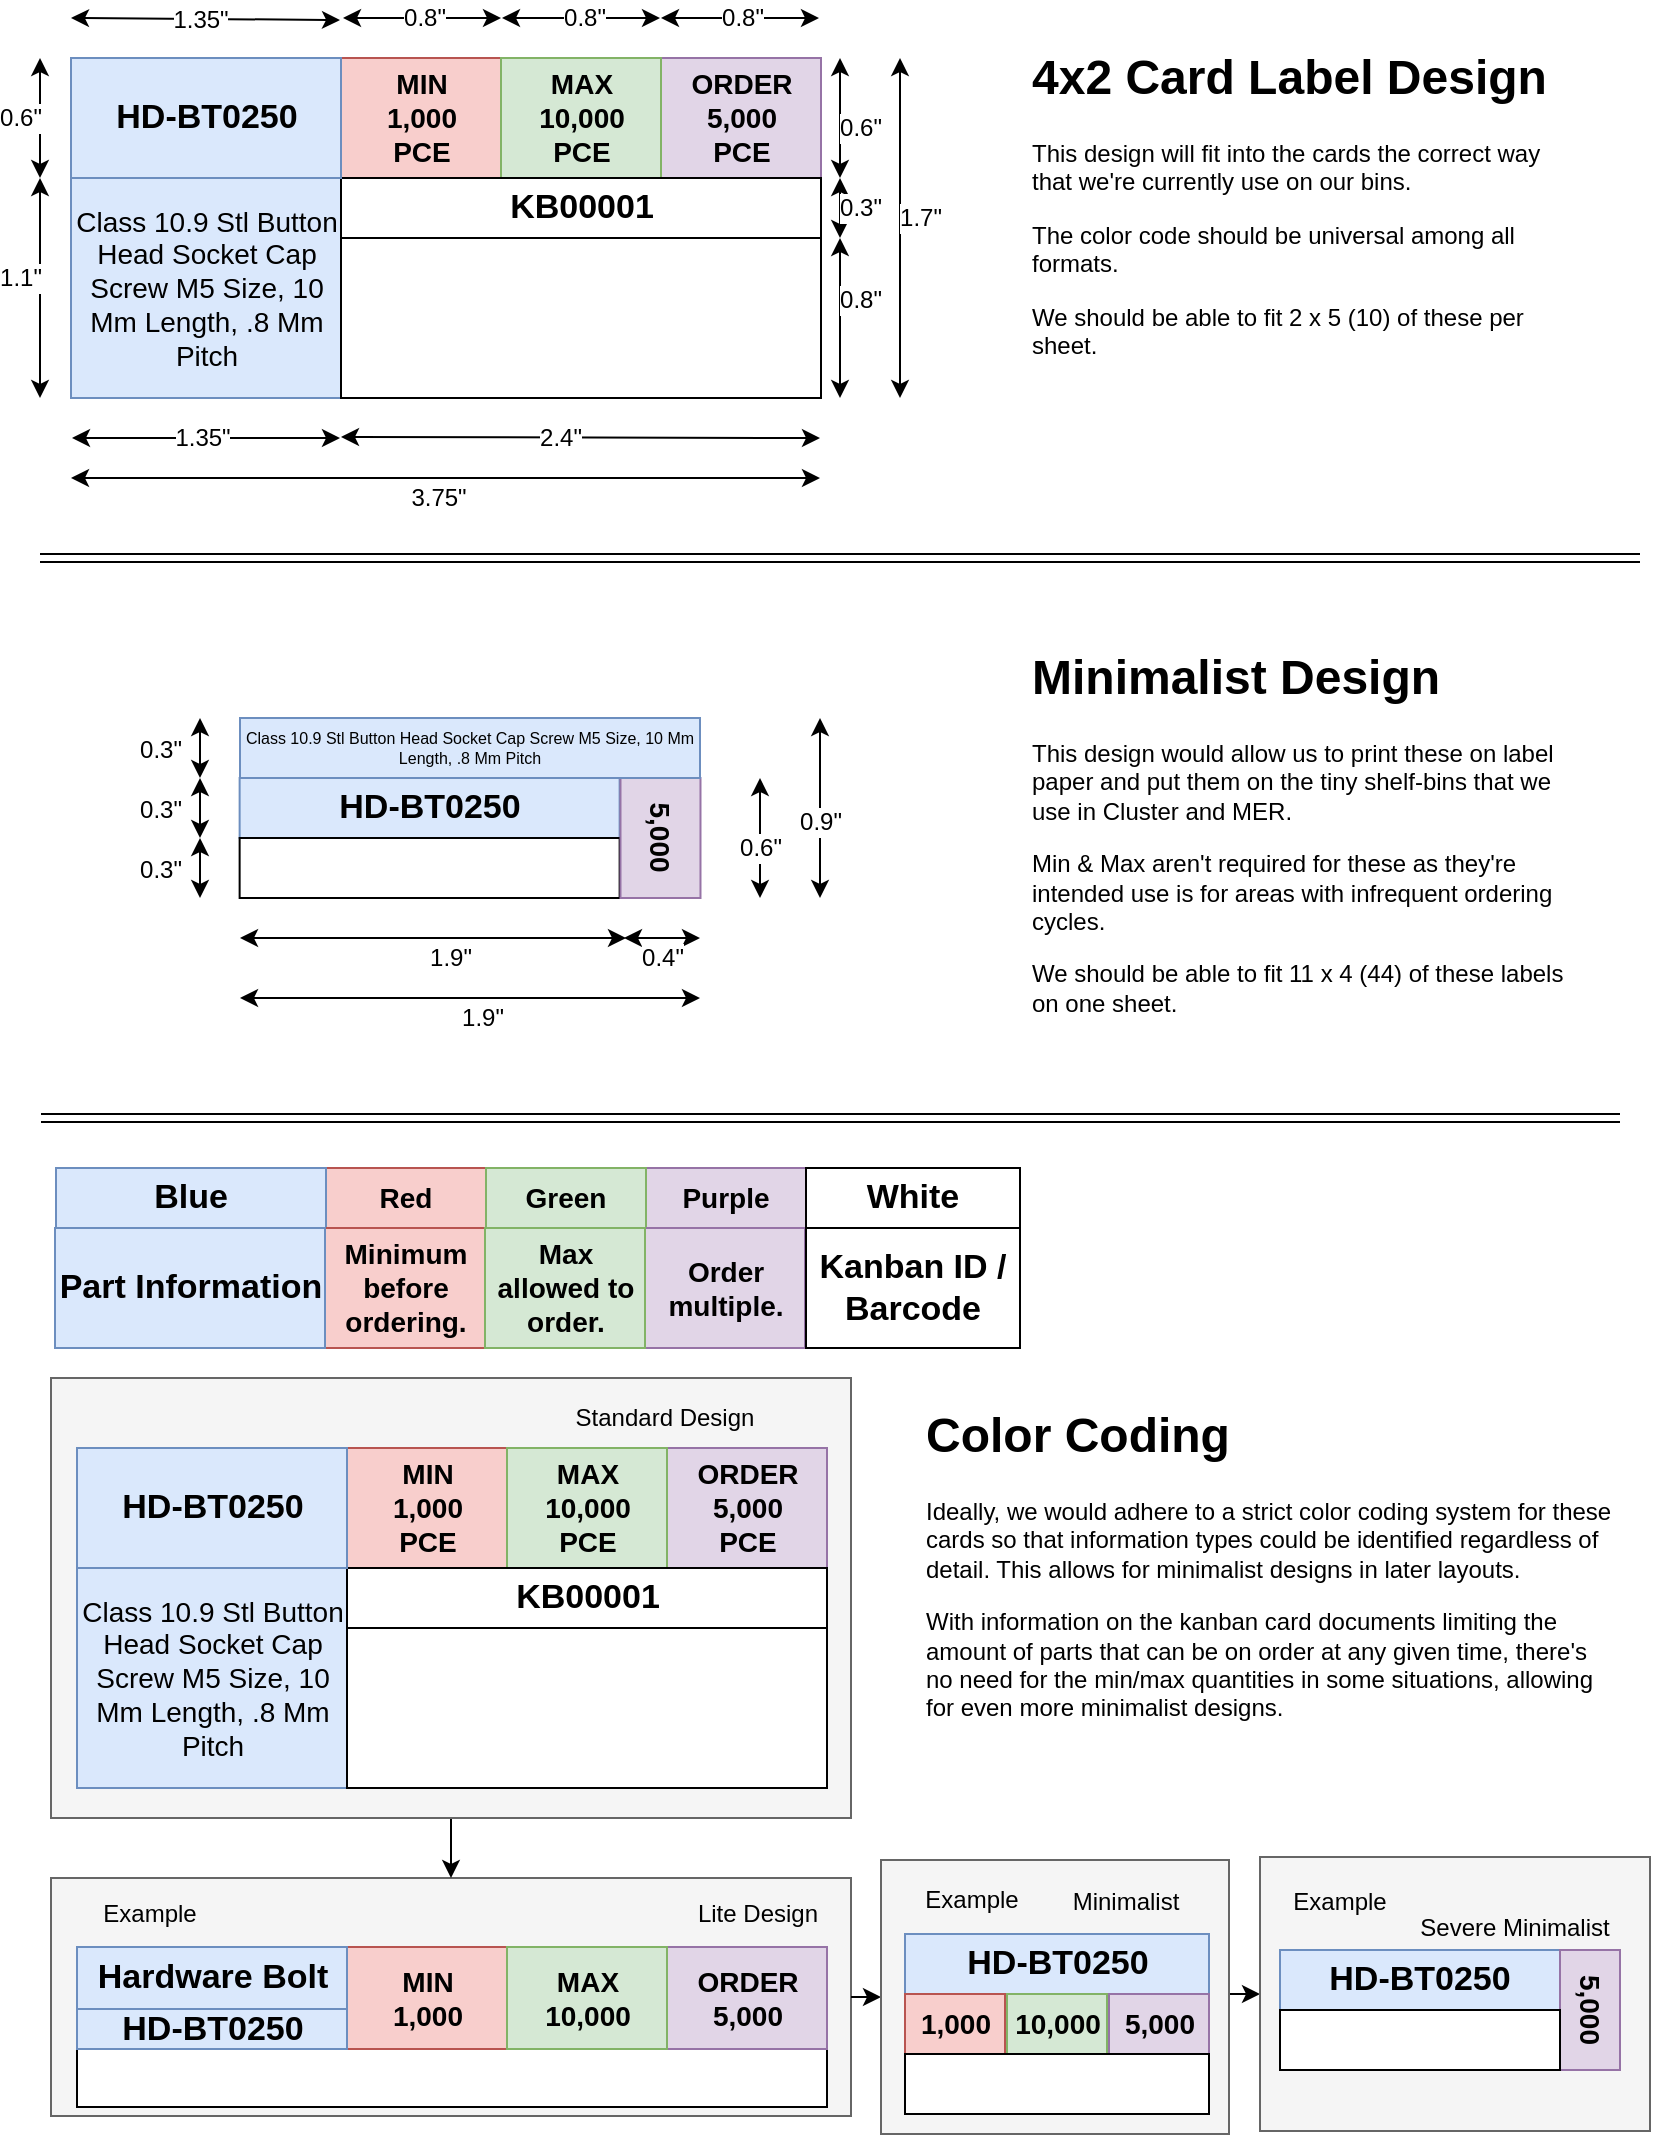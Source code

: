 <mxfile version="10.8.6" type="github"><diagram id="c_n3Q0lWU4w3SgG8-8b6" name="Page-1"><mxGraphModel dx="961" dy="514" grid="1" gridSize="10" guides="1" tooltips="1" connect="1" arrows="1" fold="1" page="1" pageScale="1" pageWidth="850" pageHeight="1100" math="0" shadow="0"><root><mxCell id="0"/><mxCell id="1" parent="0"/><mxCell id="wT5RltEf8Mdr9ltqJrys-50" value="" style="rounded=0;whiteSpace=wrap;html=1;align=center;fillColor=#f5f5f5;strokeColor=#666666;fontColor=#333333;" vertex="1" parent="1"><mxGeometry x="45.5" y="960" width="400" height="119" as="geometry"/></mxCell><mxCell id="wT5RltEf8Mdr9ltqJrys-49" style="edgeStyle=orthogonalEdgeStyle;rounded=0;orthogonalLoop=1;jettySize=auto;html=1;exitX=0.5;exitY=1;exitDx=0;exitDy=0;" edge="1" parent="1" source="wT5RltEf8Mdr9ltqJrys-48" target="wT5RltEf8Mdr9ltqJrys-50"><mxGeometry relative="1" as="geometry"><mxPoint x="245.167" y="986" as="targetPoint"/></mxGeometry></mxCell><mxCell id="wT5RltEf8Mdr9ltqJrys-48" value="" style="rounded=0;whiteSpace=wrap;html=1;align=center;fillColor=#f5f5f5;strokeColor=#666666;fontColor=#333333;" vertex="1" parent="1"><mxGeometry x="45.5" y="710" width="400" height="220" as="geometry"/></mxCell><mxCell id="8qEaiKg_Ph8CL1BP2FB5-1" value="" style="group;spacingTop=0;spacingLeft=0;spacingBottom=0;spacingRight=0;spacing=5;horizontal=1;verticalAlign=middle;align=center;labelPosition=center;verticalLabelPosition=middle;" parent="1" vertex="1" connectable="0"><mxGeometry x="45.5" y="40" width="395" height="200" as="geometry"/></mxCell><mxCell id="8qEaiKg_Ph8CL1BP2FB5-2" value="" style="rounded=0;whiteSpace=wrap;html=1;direction=west;" parent="8qEaiKg_Ph8CL1BP2FB5-1" vertex="1"><mxGeometry x="10" y="10" width="375" height="170" as="geometry"/></mxCell><mxCell id="8qEaiKg_Ph8CL1BP2FB5-3" value="&lt;p&gt;&lt;font style=&quot;font-size: 14px ; font-weight: normal&quot;&gt;Class 10.9 Stl Button Head Socket Cap Screw M5 Size, 10 Mm Length, .8 Mm Pitch&lt;/font&gt;&lt;/p&gt;" style="rounded=0;whiteSpace=wrap;html=1;fillColor=#dae8fc;strokeColor=#6c8ebf;" parent="8qEaiKg_Ph8CL1BP2FB5-1" vertex="1"><mxGeometry x="10" y="70" width="135" height="110" as="geometry"/></mxCell><mxCell id="8qEaiKg_Ph8CL1BP2FB5-4" value="&lt;b style=&quot;font-size: 14px&quot;&gt;MIN&lt;br&gt;1,000&lt;br&gt;PCE&lt;/b&gt;&lt;br&gt;" style="rounded=0;whiteSpace=wrap;html=1;fillColor=#f8cecc;strokeColor=#b85450;" parent="8qEaiKg_Ph8CL1BP2FB5-1" vertex="1"><mxGeometry x="145" y="10" width="80" height="60" as="geometry"/></mxCell><mxCell id="8qEaiKg_Ph8CL1BP2FB5-5" value="&lt;b style=&quot;font-size: 14px&quot;&gt;ORDER&lt;br&gt;5,000&lt;br&gt;PCE&lt;/b&gt;&lt;br&gt;" style="rounded=0;whiteSpace=wrap;html=1;fillColor=#e1d5e7;strokeColor=#9673a6;" parent="8qEaiKg_Ph8CL1BP2FB5-1" vertex="1"><mxGeometry x="305" y="10" width="80" height="60" as="geometry"/></mxCell><mxCell id="8qEaiKg_Ph8CL1BP2FB5-6" value="&lt;b style=&quot;font-size: 14px&quot;&gt;MAX&lt;br&gt;10,000&lt;br&gt;PCE&lt;/b&gt;&lt;br&gt;" style="rounded=0;whiteSpace=wrap;html=1;fillColor=#d5e8d4;strokeColor=#82b366;" parent="8qEaiKg_Ph8CL1BP2FB5-1" vertex="1"><mxGeometry x="225" y="10" width="80" height="60" as="geometry"/></mxCell><mxCell id="8qEaiKg_Ph8CL1BP2FB5-7" value="&lt;font style=&quot;font-size: 17px&quot;&gt;&lt;b&gt;KB00001&lt;/b&gt;&lt;/font&gt;" style="rounded=0;whiteSpace=wrap;html=1;" parent="8qEaiKg_Ph8CL1BP2FB5-1" vertex="1"><mxGeometry x="145" y="70" width="240" height="30" as="geometry"/></mxCell><mxCell id="8qEaiKg_Ph8CL1BP2FB5-8" value="&lt;span style=&quot;font-size: 17px&quot;&gt;&lt;b&gt;HD-BT0250&lt;/b&gt;&lt;/span&gt;" style="rounded=0;whiteSpace=wrap;html=1;fillColor=#dae8fc;strokeColor=#6c8ebf;" parent="8qEaiKg_Ph8CL1BP2FB5-1" vertex="1"><mxGeometry x="10" y="10" width="135" height="60" as="geometry"/></mxCell><mxCell id="8qEaiKg_Ph8CL1BP2FB5-9" value="" style="rounded=0;whiteSpace=wrap;html=1;image=https://cdn.shopifycloud.com/help/assets/manual/sell-in-person/hardware/barcode-scanner/1d-barcode-4fbf513f48675746ba39d9ea5078f377e5e1bb9de2966336088af8394b893b78.png;autosize=0;fixDash=0;collapsible=0;imageWidth=220;imageHeight=48;arcSize=48;absoluteArcSize=0;" parent="8qEaiKg_Ph8CL1BP2FB5-1" vertex="1"><mxGeometry x="145" y="100" width="240" height="80" as="geometry"/></mxCell><mxCell id="8qEaiKg_Ph8CL1BP2FB5-51" value="" style="endArrow=classic;startArrow=classic;html=1;" parent="8qEaiKg_Ph8CL1BP2FB5-1" edge="1"><mxGeometry width="50" height="50" relative="1" as="geometry"><mxPoint x="10.5" y="200" as="sourcePoint"/><mxPoint x="144.5" y="200" as="targetPoint"/></mxGeometry></mxCell><mxCell id="8qEaiKg_Ph8CL1BP2FB5-52" value="1.35&quot;" style="text;html=1;resizable=0;points=[];align=center;verticalAlign=middle;labelBackgroundColor=#ffffff;" parent="8qEaiKg_Ph8CL1BP2FB5-51" vertex="1" connectable="0"><mxGeometry x="-0.138" relative="1" as="geometry"><mxPoint x="6.5" as="offset"/></mxGeometry></mxCell><mxCell id="8qEaiKg_Ph8CL1BP2FB5-53" value="" style="endArrow=classic;startArrow=classic;html=1;" parent="8qEaiKg_Ph8CL1BP2FB5-1" edge="1"><mxGeometry width="50" height="50" relative="1" as="geometry"><mxPoint x="145" y="199.5" as="sourcePoint"/><mxPoint x="384.5" y="200" as="targetPoint"/></mxGeometry></mxCell><mxCell id="8qEaiKg_Ph8CL1BP2FB5-54" value="2.4&quot;" style="text;html=1;resizable=0;points=[];align=center;verticalAlign=middle;labelBackgroundColor=#ffffff;" parent="8qEaiKg_Ph8CL1BP2FB5-53" vertex="1" connectable="0"><mxGeometry x="-0.138" relative="1" as="geometry"><mxPoint x="6.5" as="offset"/></mxGeometry></mxCell><mxCell id="8qEaiKg_Ph8CL1BP2FB5-10" value="" style="endArrow=classic;startArrow=classic;html=1;" parent="1" edge="1"><mxGeometry width="50" height="50" relative="1" as="geometry"><mxPoint x="55.5" y="260" as="sourcePoint"/><mxPoint x="430" y="260" as="targetPoint"/></mxGeometry></mxCell><mxCell id="8qEaiKg_Ph8CL1BP2FB5-11" value="3.75&quot;" style="text;html=1;resizable=0;points=[];align=center;verticalAlign=middle;labelBackgroundColor=#ffffff;" parent="8qEaiKg_Ph8CL1BP2FB5-10" vertex="1" connectable="0"><mxGeometry x="-0.138" relative="1" as="geometry"><mxPoint x="22" y="10" as="offset"/></mxGeometry></mxCell><mxCell id="8qEaiKg_Ph8CL1BP2FB5-12" value="" style="endArrow=classic;startArrow=classic;html=1;" parent="1" edge="1"><mxGeometry width="50" height="50" relative="1" as="geometry"><mxPoint x="470" y="220" as="sourcePoint"/><mxPoint x="470" y="50" as="targetPoint"/></mxGeometry></mxCell><mxCell id="8qEaiKg_Ph8CL1BP2FB5-13" value="1.7&quot;" style="text;html=1;resizable=0;points=[];align=center;verticalAlign=middle;labelBackgroundColor=#ffffff;" parent="8qEaiKg_Ph8CL1BP2FB5-12" vertex="1" connectable="0"><mxGeometry x="-0.294" y="-2" relative="1" as="geometry"><mxPoint x="8" y="-30" as="offset"/></mxGeometry></mxCell><mxCell id="8qEaiKg_Ph8CL1BP2FB5-14" value="&lt;h1&gt;4x2 Card Label Design&lt;/h1&gt;&lt;p&gt;This design will fit into the cards the correct way that we're currently use on our bins.&lt;/p&gt;&lt;p&gt;The color code should be universal among all formats.&lt;/p&gt;&lt;p&gt;We should be able to fit 2 x 5 (10) of these per sheet.&lt;/p&gt;" style="text;html=1;strokeColor=none;fillColor=none;spacing=5;spacingTop=-20;whiteSpace=wrap;overflow=hidden;rounded=0;" parent="1" vertex="1"><mxGeometry x="530.5" y="40" width="280" height="170" as="geometry"/></mxCell><mxCell id="8qEaiKg_Ph8CL1BP2FB5-19" value="" style="endArrow=classic;startArrow=classic;html=1;" parent="1" edge="1"><mxGeometry width="50" height="50" relative="1" as="geometry"><mxPoint x="140" y="490" as="sourcePoint"/><mxPoint x="333" y="490" as="targetPoint"/></mxGeometry></mxCell><mxCell id="8qEaiKg_Ph8CL1BP2FB5-20" value="1.9&quot;" style="text;html=1;resizable=0;points=[];align=center;verticalAlign=middle;labelBackgroundColor=#ffffff;" parent="8qEaiKg_Ph8CL1BP2FB5-19" vertex="1" connectable="0"><mxGeometry x="-0.138" relative="1" as="geometry"><mxPoint x="22" y="10" as="offset"/></mxGeometry></mxCell><mxCell id="8qEaiKg_Ph8CL1BP2FB5-21" value="&lt;h1&gt;Minimalist Design&lt;/h1&gt;&lt;p&gt;This design would allow us to print these on label paper and put them on the tiny shelf-bins that we use in Cluster and MER.&lt;/p&gt;&lt;p&gt;Min &amp;amp; Max aren't required for these as they're intended use is for areas with infrequent ordering cycles.&lt;/p&gt;&lt;p&gt;We should be able to fit 11 x 4 (44) of these labels on one sheet.&lt;/p&gt;" style="text;html=1;strokeColor=none;fillColor=none;spacing=5;spacingTop=-20;whiteSpace=wrap;overflow=hidden;rounded=0;" parent="1" vertex="1"><mxGeometry x="530.5" y="340" width="280" height="200" as="geometry"/></mxCell><mxCell id="8qEaiKg_Ph8CL1BP2FB5-22" value="" style="shape=link;html=1;" parent="1" edge="1"><mxGeometry width="50" height="50" relative="1" as="geometry"><mxPoint x="840" y="300" as="sourcePoint"/><mxPoint x="40" y="300" as="targetPoint"/></mxGeometry></mxCell><mxCell id="8qEaiKg_Ph8CL1BP2FB5-23" value="" style="endArrow=classic;startArrow=classic;html=1;" parent="1" edge="1"><mxGeometry width="50" height="50" relative="1" as="geometry"><mxPoint x="400" y="470" as="sourcePoint"/><mxPoint x="400" y="410" as="targetPoint"/></mxGeometry></mxCell><mxCell id="8qEaiKg_Ph8CL1BP2FB5-34" value="0.6&quot;" style="text;html=1;resizable=0;points=[];align=center;verticalAlign=middle;labelBackgroundColor=#ffffff;" parent="8qEaiKg_Ph8CL1BP2FB5-23" vertex="1" connectable="0"><mxGeometry x="-0.156" relative="1" as="geometry"><mxPoint as="offset"/></mxGeometry></mxCell><mxCell id="8qEaiKg_Ph8CL1BP2FB5-25" value="" style="shape=link;html=1;" parent="1" edge="1"><mxGeometry width="50" height="50" relative="1" as="geometry"><mxPoint x="830" y="580" as="sourcePoint"/><mxPoint x="40.5" y="580" as="targetPoint"/></mxGeometry></mxCell><mxCell id="8qEaiKg_Ph8CL1BP2FB5-26" value="" style="endArrow=classic;startArrow=classic;html=1;" parent="1" edge="1"><mxGeometry width="50" height="50" relative="1" as="geometry"><mxPoint x="332" y="490" as="sourcePoint"/><mxPoint x="370" y="490" as="targetPoint"/></mxGeometry></mxCell><mxCell id="8qEaiKg_Ph8CL1BP2FB5-27" value="0.4&quot;" style="text;html=1;resizable=0;points=[];align=center;verticalAlign=middle;labelBackgroundColor=#ffffff;" parent="8qEaiKg_Ph8CL1BP2FB5-26" vertex="1" connectable="0"><mxGeometry x="-0.138" relative="1" as="geometry"><mxPoint x="2" y="10" as="offset"/></mxGeometry></mxCell><mxCell id="8qEaiKg_Ph8CL1BP2FB5-28" value="&lt;font style=&quot;font-size: 17px&quot;&gt;&lt;b&gt;HD-BT0250&lt;/b&gt;&lt;/font&gt;" style="rounded=0;whiteSpace=wrap;html=1;fillColor=#dae8fc;strokeColor=#6c8ebf;" parent="1" vertex="1"><mxGeometry x="139.816" y="410" width="190" height="30" as="geometry"/></mxCell><mxCell id="8qEaiKg_Ph8CL1BP2FB5-29" value="" style="rounded=0;whiteSpace=wrap;html=1;image=https://cdn.shopifycloud.com/help/assets/manual/sell-in-person/hardware/barcode-scanner/1d-barcode-4fbf513f48675746ba39d9ea5078f377e5e1bb9de2966336088af8394b893b78.png;autosize=0;fixDash=0;collapsible=0;imageWidth=150;imageHeight=24;arcSize=12;absoluteArcSize=0;" parent="1" vertex="1"><mxGeometry x="139.816" y="440" width="190" height="30" as="geometry"/></mxCell><mxCell id="8qEaiKg_Ph8CL1BP2FB5-30" value="&lt;span style=&quot;font-size: 14px&quot;&gt;&lt;b&gt;5,000&lt;br&gt;&lt;/b&gt;&lt;/span&gt;" style="rounded=0;whiteSpace=wrap;html=1;direction=east;rotation=90;fillColor=#e1d5e7;strokeColor=#9673a6;" parent="1" vertex="1"><mxGeometry x="320.243" y="420" width="60" height="40" as="geometry"/></mxCell><mxCell id="8qEaiKg_Ph8CL1BP2FB5-32" value="" style="endArrow=classic;startArrow=classic;html=1;" parent="1" edge="1"><mxGeometry width="50" height="50" relative="1" as="geometry"><mxPoint x="140" y="520" as="sourcePoint"/><mxPoint x="370" y="520" as="targetPoint"/></mxGeometry></mxCell><mxCell id="8qEaiKg_Ph8CL1BP2FB5-33" value="1.9&quot;" style="text;html=1;resizable=0;points=[];align=center;verticalAlign=middle;labelBackgroundColor=#ffffff;" parent="8qEaiKg_Ph8CL1BP2FB5-32" vertex="1" connectable="0"><mxGeometry x="-0.138" relative="1" as="geometry"><mxPoint x="22" y="10" as="offset"/></mxGeometry></mxCell><mxCell id="8qEaiKg_Ph8CL1BP2FB5-35" value="&lt;h6&gt;&lt;font style=&quot;font-size: 8px ; font-weight: normal&quot;&gt;Class 10.9 Stl Button Head Socket Cap Screw M5 Size, 10 Mm Length, .8 Mm Pitch&lt;/font&gt;&lt;/h6&gt;" style="rounded=0;whiteSpace=wrap;html=1;fillColor=#dae8fc;strokeColor=#6c8ebf;fontStyle=0" parent="1" vertex="1"><mxGeometry x="140" y="380" width="230" height="30" as="geometry"/></mxCell><mxCell id="8qEaiKg_Ph8CL1BP2FB5-36" value="" style="endArrow=classic;startArrow=classic;html=1;" parent="1" edge="1"><mxGeometry width="50" height="50" relative="1" as="geometry"><mxPoint x="430" y="470" as="sourcePoint"/><mxPoint x="430" y="380" as="targetPoint"/></mxGeometry></mxCell><mxCell id="8qEaiKg_Ph8CL1BP2FB5-37" value="0.9&quot;" style="text;html=1;resizable=0;points=[];align=center;verticalAlign=middle;labelBackgroundColor=#ffffff;" parent="8qEaiKg_Ph8CL1BP2FB5-36" vertex="1" connectable="0"><mxGeometry x="-0.156" relative="1" as="geometry"><mxPoint as="offset"/></mxGeometry></mxCell><mxCell id="8qEaiKg_Ph8CL1BP2FB5-38" value="" style="endArrow=classic;startArrow=classic;html=1;" parent="1" edge="1"><mxGeometry width="50" height="50" relative="1" as="geometry"><mxPoint x="120" y="470" as="sourcePoint"/><mxPoint x="120" y="440" as="targetPoint"/></mxGeometry></mxCell><mxCell id="8qEaiKg_Ph8CL1BP2FB5-39" value="0.3&quot;" style="text;html=1;resizable=0;points=[];align=center;verticalAlign=middle;labelBackgroundColor=#ffffff;" parent="8qEaiKg_Ph8CL1BP2FB5-38" vertex="1" connectable="0"><mxGeometry x="-0.156" relative="1" as="geometry"><mxPoint x="-20" y="-2" as="offset"/></mxGeometry></mxCell><mxCell id="8qEaiKg_Ph8CL1BP2FB5-40" value="" style="endArrow=classic;startArrow=classic;html=1;" parent="1" edge="1"><mxGeometry width="50" height="50" relative="1" as="geometry"><mxPoint x="120" y="440" as="sourcePoint"/><mxPoint x="120" y="410" as="targetPoint"/></mxGeometry></mxCell><mxCell id="8qEaiKg_Ph8CL1BP2FB5-41" value="0.3&quot;" style="text;html=1;resizable=0;points=[];align=center;verticalAlign=middle;labelBackgroundColor=#ffffff;" parent="8qEaiKg_Ph8CL1BP2FB5-40" vertex="1" connectable="0"><mxGeometry x="-0.156" relative="1" as="geometry"><mxPoint x="-20" y="-2" as="offset"/></mxGeometry></mxCell><mxCell id="8qEaiKg_Ph8CL1BP2FB5-42" value="" style="endArrow=classic;startArrow=classic;html=1;" parent="1" edge="1"><mxGeometry width="50" height="50" relative="1" as="geometry"><mxPoint x="120" y="410" as="sourcePoint"/><mxPoint x="120" y="380" as="targetPoint"/></mxGeometry></mxCell><mxCell id="8qEaiKg_Ph8CL1BP2FB5-43" value="0.3&quot;" style="text;html=1;resizable=0;points=[];align=center;verticalAlign=middle;labelBackgroundColor=#ffffff;" parent="8qEaiKg_Ph8CL1BP2FB5-42" vertex="1" connectable="0"><mxGeometry x="-0.156" relative="1" as="geometry"><mxPoint x="-20" y="-2" as="offset"/></mxGeometry></mxCell><mxCell id="8qEaiKg_Ph8CL1BP2FB5-45" value="" style="endArrow=classic;startArrow=classic;html=1;" parent="1" edge="1"><mxGeometry width="50" height="50" relative="1" as="geometry"><mxPoint x="440" y="220" as="sourcePoint"/><mxPoint x="440" y="140" as="targetPoint"/></mxGeometry></mxCell><mxCell id="8qEaiKg_Ph8CL1BP2FB5-46" value="0.8&quot;" style="text;html=1;resizable=0;points=[];align=center;verticalAlign=middle;labelBackgroundColor=#ffffff;" parent="8qEaiKg_Ph8CL1BP2FB5-45" vertex="1" connectable="0"><mxGeometry x="-0.294" y="-2" relative="1" as="geometry"><mxPoint x="8" y="-21.5" as="offset"/></mxGeometry></mxCell><mxCell id="8qEaiKg_Ph8CL1BP2FB5-47" value="" style="endArrow=classic;startArrow=classic;html=1;" parent="1" edge="1"><mxGeometry width="50" height="50" relative="1" as="geometry"><mxPoint x="440" y="140" as="sourcePoint"/><mxPoint x="440" y="110" as="targetPoint"/></mxGeometry></mxCell><mxCell id="8qEaiKg_Ph8CL1BP2FB5-48" value="0.3&quot;" style="text;html=1;resizable=0;points=[];align=center;verticalAlign=middle;labelBackgroundColor=#ffffff;" parent="8qEaiKg_Ph8CL1BP2FB5-47" vertex="1" connectable="0"><mxGeometry x="-0.294" y="-2" relative="1" as="geometry"><mxPoint x="8" y="-4.5" as="offset"/></mxGeometry></mxCell><mxCell id="8qEaiKg_Ph8CL1BP2FB5-49" value="" style="endArrow=classic;startArrow=classic;html=1;" parent="1" edge="1"><mxGeometry width="50" height="50" relative="1" as="geometry"><mxPoint x="440" y="110" as="sourcePoint"/><mxPoint x="440" y="50" as="targetPoint"/></mxGeometry></mxCell><mxCell id="8qEaiKg_Ph8CL1BP2FB5-50" value="0.6&quot;" style="text;html=1;resizable=0;points=[];align=center;verticalAlign=middle;labelBackgroundColor=#ffffff;" parent="8qEaiKg_Ph8CL1BP2FB5-49" vertex="1" connectable="0"><mxGeometry x="-0.294" y="-2" relative="1" as="geometry"><mxPoint x="8" y="-4.5" as="offset"/></mxGeometry></mxCell><mxCell id="8qEaiKg_Ph8CL1BP2FB5-56" value="" style="endArrow=classic;startArrow=classic;html=1;" parent="1" edge="1"><mxGeometry width="50" height="50" relative="1" as="geometry"><mxPoint x="55.5" y="30" as="sourcePoint"/><mxPoint x="190" y="31" as="targetPoint"/></mxGeometry></mxCell><mxCell id="8qEaiKg_Ph8CL1BP2FB5-57" value="1.35&quot;" style="text;html=1;resizable=0;points=[];align=center;verticalAlign=middle;labelBackgroundColor=#ffffff;" parent="8qEaiKg_Ph8CL1BP2FB5-56" vertex="1" connectable="0"><mxGeometry x="-0.138" relative="1" as="geometry"><mxPoint x="6.5" as="offset"/></mxGeometry></mxCell><mxCell id="8qEaiKg_Ph8CL1BP2FB5-58" value="" style="endArrow=classic;startArrow=classic;html=1;" parent="1" edge="1"><mxGeometry width="50" height="50" relative="1" as="geometry"><mxPoint x="191.5" y="30" as="sourcePoint"/><mxPoint x="270.5" y="30" as="targetPoint"/></mxGeometry></mxCell><mxCell id="8qEaiKg_Ph8CL1BP2FB5-59" value="0.8&quot;" style="text;html=1;resizable=0;points=[];align=center;verticalAlign=middle;labelBackgroundColor=#ffffff;" parent="8qEaiKg_Ph8CL1BP2FB5-58" vertex="1" connectable="0"><mxGeometry x="-0.138" relative="1" as="geometry"><mxPoint x="6.5" as="offset"/></mxGeometry></mxCell><mxCell id="8qEaiKg_Ph8CL1BP2FB5-62" value="" style="endArrow=classic;startArrow=classic;html=1;" parent="1" edge="1"><mxGeometry width="50" height="50" relative="1" as="geometry"><mxPoint x="271" y="30" as="sourcePoint"/><mxPoint x="350" y="30" as="targetPoint"/></mxGeometry></mxCell><mxCell id="8qEaiKg_Ph8CL1BP2FB5-63" value="0.8&quot;" style="text;html=1;resizable=0;points=[];align=center;verticalAlign=middle;labelBackgroundColor=#ffffff;" parent="8qEaiKg_Ph8CL1BP2FB5-62" vertex="1" connectable="0"><mxGeometry x="-0.138" relative="1" as="geometry"><mxPoint x="6.5" as="offset"/></mxGeometry></mxCell><mxCell id="8qEaiKg_Ph8CL1BP2FB5-64" value="" style="endArrow=classic;startArrow=classic;html=1;" parent="1" edge="1"><mxGeometry width="50" height="50" relative="1" as="geometry"><mxPoint x="350.5" y="30" as="sourcePoint"/><mxPoint x="429.5" y="30" as="targetPoint"/></mxGeometry></mxCell><mxCell id="8qEaiKg_Ph8CL1BP2FB5-65" value="0.8&quot;" style="text;html=1;resizable=0;points=[];align=center;verticalAlign=middle;labelBackgroundColor=#ffffff;" parent="8qEaiKg_Ph8CL1BP2FB5-64" vertex="1" connectable="0"><mxGeometry x="-0.138" relative="1" as="geometry"><mxPoint x="6.5" as="offset"/></mxGeometry></mxCell><mxCell id="8qEaiKg_Ph8CL1BP2FB5-66" value="" style="endArrow=classic;startArrow=classic;html=1;" parent="1" edge="1"><mxGeometry width="50" height="50" relative="1" as="geometry"><mxPoint x="40" y="110" as="sourcePoint"/><mxPoint x="40" y="50" as="targetPoint"/></mxGeometry></mxCell><mxCell id="8qEaiKg_Ph8CL1BP2FB5-67" value="0.6&quot;" style="text;html=1;resizable=0;points=[];align=center;verticalAlign=middle;labelBackgroundColor=#ffffff;" parent="8qEaiKg_Ph8CL1BP2FB5-66" vertex="1" connectable="0"><mxGeometry x="-0.294" y="-2" relative="1" as="geometry"><mxPoint x="-12" y="-9" as="offset"/></mxGeometry></mxCell><mxCell id="8qEaiKg_Ph8CL1BP2FB5-68" value="" style="endArrow=classic;startArrow=classic;html=1;" parent="1" edge="1"><mxGeometry width="50" height="50" relative="1" as="geometry"><mxPoint x="40" y="220" as="sourcePoint"/><mxPoint x="40" y="110" as="targetPoint"/></mxGeometry></mxCell><mxCell id="8qEaiKg_Ph8CL1BP2FB5-69" value="1.1&quot;" style="text;html=1;resizable=0;points=[];align=center;verticalAlign=middle;labelBackgroundColor=#ffffff;" parent="8qEaiKg_Ph8CL1BP2FB5-68" vertex="1" connectable="0"><mxGeometry x="-0.294" y="-2" relative="1" as="geometry"><mxPoint x="-12" y="-21" as="offset"/></mxGeometry></mxCell><mxCell id="wT5RltEf8Mdr9ltqJrys-14" value="&lt;span style=&quot;font-size: 14px&quot;&gt;&lt;span&gt;Red&lt;/span&gt;&lt;/span&gt;&lt;br&gt;" style="rounded=0;whiteSpace=wrap;html=1;fillColor=#f8cecc;strokeColor=#b85450;fontStyle=1" vertex="1" parent="1"><mxGeometry x="183" y="605" width="80" height="30" as="geometry"/></mxCell><mxCell id="wT5RltEf8Mdr9ltqJrys-15" value="&lt;span style=&quot;font-size: 14px&quot;&gt;&lt;span&gt;Purple&lt;/span&gt;&lt;/span&gt;&lt;br&gt;" style="rounded=0;whiteSpace=wrap;html=1;fillColor=#e1d5e7;strokeColor=#9673a6;fontStyle=1" vertex="1" parent="1"><mxGeometry x="343" y="605" width="80" height="30" as="geometry"/></mxCell><mxCell id="wT5RltEf8Mdr9ltqJrys-16" value="&lt;span style=&quot;font-size: 14px&quot;&gt;&lt;span&gt;Green&lt;/span&gt;&lt;/span&gt;&lt;br&gt;" style="rounded=0;whiteSpace=wrap;html=1;fillColor=#d5e8d4;strokeColor=#82b366;fontStyle=1" vertex="1" parent="1"><mxGeometry x="263" y="605" width="80" height="30" as="geometry"/></mxCell><mxCell id="wT5RltEf8Mdr9ltqJrys-17" value="&lt;font style=&quot;font-size: 17px&quot;&gt;&lt;span&gt;White&lt;/span&gt;&lt;/font&gt;" style="rounded=0;whiteSpace=wrap;html=1;fontStyle=1" vertex="1" parent="1"><mxGeometry x="423" y="605" width="107" height="30" as="geometry"/></mxCell><mxCell id="wT5RltEf8Mdr9ltqJrys-18" value="&lt;span style=&quot;font-size: 17px&quot;&gt;&lt;span&gt;Blue&lt;br&gt;&lt;/span&gt;&lt;/span&gt;" style="rounded=0;whiteSpace=wrap;html=1;fillColor=#dae8fc;strokeColor=#6c8ebf;fontStyle=1" vertex="1" parent="1"><mxGeometry x="48" y="605" width="135" height="30" as="geometry"/></mxCell><mxCell id="wT5RltEf8Mdr9ltqJrys-19" value="&lt;span style=&quot;font-size: 14px&quot;&gt;&lt;b&gt;Minimum before ordering.&lt;/b&gt;&lt;/span&gt;&lt;br&gt;" style="rounded=0;whiteSpace=wrap;html=1;fillColor=#f8cecc;strokeColor=#b85450;" vertex="1" parent="1"><mxGeometry x="182.5" y="635" width="80" height="60" as="geometry"/></mxCell><mxCell id="wT5RltEf8Mdr9ltqJrys-20" value="&lt;span style=&quot;font-size: 14px&quot;&gt;&lt;b&gt;Order multiple.&lt;/b&gt;&lt;/span&gt;&lt;br&gt;" style="rounded=0;whiteSpace=wrap;html=1;fillColor=#e1d5e7;strokeColor=#9673a6;" vertex="1" parent="1"><mxGeometry x="342.5" y="635" width="80" height="60" as="geometry"/></mxCell><mxCell id="wT5RltEf8Mdr9ltqJrys-21" value="&lt;span style=&quot;font-size: 14px&quot;&gt;&lt;b&gt;Max allowed to order.&lt;/b&gt;&lt;/span&gt;" style="rounded=0;whiteSpace=wrap;html=1;fillColor=#d5e8d4;strokeColor=#82b366;" vertex="1" parent="1"><mxGeometry x="262.5" y="635" width="80" height="60" as="geometry"/></mxCell><mxCell id="wT5RltEf8Mdr9ltqJrys-22" value="&lt;font style=&quot;font-size: 17px&quot;&gt;&lt;b&gt;Kanban ID / Barcode&lt;/b&gt;&lt;/font&gt;" style="rounded=0;whiteSpace=wrap;html=1;" vertex="1" parent="1"><mxGeometry x="423" y="635" width="107" height="60" as="geometry"/></mxCell><mxCell id="wT5RltEf8Mdr9ltqJrys-23" value="&lt;span style=&quot;font-size: 17px&quot;&gt;&lt;b&gt;Part Information&lt;/b&gt;&lt;/span&gt;" style="rounded=0;whiteSpace=wrap;html=1;fillColor=#dae8fc;strokeColor=#6c8ebf;" vertex="1" parent="1"><mxGeometry x="47.5" y="635" width="135" height="60" as="geometry"/></mxCell><mxCell id="wT5RltEf8Mdr9ltqJrys-24" value="&lt;h1 style=&quot;text-align: left&quot;&gt;Color Coding&lt;/h1&gt;&lt;p style=&quot;text-align: left&quot;&gt;Ideally, we would adhere to a strict color coding system for these cards so that information types could be identified regardless of detail. This allows for minimalist designs in later layouts.&lt;/p&gt;&lt;p style=&quot;text-align: left&quot;&gt;With information on the kanban card documents limiting the amount of parts that can be on order at any given time, there's no need for the min/max quantities in some situations, allowing for even more minimalist designs.&lt;/p&gt;" style="text;html=1;strokeColor=none;fillColor=none;spacing=5;spacingTop=-20;whiteSpace=wrap;overflow=hidden;rounded=0;align=center;" vertex="1" parent="1"><mxGeometry x="479" y="719" width="352" height="196" as="geometry"/></mxCell><mxCell id="wT5RltEf8Mdr9ltqJrys-37" value="" style="group;fillColor=#f5f5f5;strokeColor=#666666;fontColor=#333333;" vertex="1" connectable="0" parent="1"><mxGeometry x="460.5" y="981" width="174" height="107" as="geometry"/></mxCell><mxCell id="wT5RltEf8Mdr9ltqJrys-39" style="edgeStyle=orthogonalEdgeStyle;rounded=0;orthogonalLoop=1;jettySize=auto;html=1;exitX=1;exitY=0.5;exitDx=0;exitDy=0;entryX=0;entryY=0.5;entryDx=0;entryDy=0;" edge="1" parent="1" source="wT5RltEf8Mdr9ltqJrys-50" target="wT5RltEf8Mdr9ltqJrys-36"><mxGeometry relative="1" as="geometry"><mxPoint x="495.167" y="1043.833" as="sourcePoint"/></mxGeometry></mxCell><mxCell id="wT5RltEf8Mdr9ltqJrys-40" value="" style="rounded=0;whiteSpace=wrap;html=1;direction=west;" vertex="1" parent="1"><mxGeometry x="58.5" y="745" width="375" height="170" as="geometry"/></mxCell><mxCell id="wT5RltEf8Mdr9ltqJrys-41" value="&lt;p&gt;&lt;font style=&quot;font-size: 14px ; font-weight: normal&quot;&gt;Class 10.9 Stl Button Head Socket Cap Screw M5 Size, 10 Mm Length, .8 Mm Pitch&lt;/font&gt;&lt;/p&gt;" style="rounded=0;whiteSpace=wrap;html=1;fillColor=#dae8fc;strokeColor=#6c8ebf;" vertex="1" parent="1"><mxGeometry x="58.5" y="805" width="135" height="110" as="geometry"/></mxCell><mxCell id="wT5RltEf8Mdr9ltqJrys-42" value="&lt;b style=&quot;font-size: 14px&quot;&gt;MIN&lt;br&gt;1,000&lt;br&gt;PCE&lt;/b&gt;&lt;br&gt;" style="rounded=0;whiteSpace=wrap;html=1;fillColor=#f8cecc;strokeColor=#b85450;" vertex="1" parent="1"><mxGeometry x="193.5" y="745" width="80" height="60" as="geometry"/></mxCell><mxCell id="wT5RltEf8Mdr9ltqJrys-43" value="&lt;b style=&quot;font-size: 14px&quot;&gt;ORDER&lt;br&gt;5,000&lt;br&gt;PCE&lt;/b&gt;&lt;br&gt;" style="rounded=0;whiteSpace=wrap;html=1;fillColor=#e1d5e7;strokeColor=#9673a6;" vertex="1" parent="1"><mxGeometry x="353.5" y="745" width="80" height="60" as="geometry"/></mxCell><mxCell id="wT5RltEf8Mdr9ltqJrys-44" value="&lt;b style=&quot;font-size: 14px&quot;&gt;MAX&lt;br&gt;10,000&lt;br&gt;PCE&lt;/b&gt;&lt;br&gt;" style="rounded=0;whiteSpace=wrap;html=1;fillColor=#d5e8d4;strokeColor=#82b366;" vertex="1" parent="1"><mxGeometry x="273.5" y="745" width="80" height="60" as="geometry"/></mxCell><mxCell id="wT5RltEf8Mdr9ltqJrys-45" value="&lt;font style=&quot;font-size: 17px&quot;&gt;&lt;b&gt;KB00001&lt;/b&gt;&lt;/font&gt;" style="rounded=0;whiteSpace=wrap;html=1;" vertex="1" parent="1"><mxGeometry x="193.5" y="805" width="240" height="30" as="geometry"/></mxCell><mxCell id="wT5RltEf8Mdr9ltqJrys-46" value="&lt;span style=&quot;font-size: 17px&quot;&gt;&lt;b&gt;HD-BT0250&lt;/b&gt;&lt;/span&gt;" style="rounded=0;whiteSpace=wrap;html=1;fillColor=#dae8fc;strokeColor=#6c8ebf;" vertex="1" parent="1"><mxGeometry x="58.5" y="745" width="135" height="60" as="geometry"/></mxCell><mxCell id="wT5RltEf8Mdr9ltqJrys-47" value="" style="rounded=0;whiteSpace=wrap;html=1;image=https://cdn.shopifycloud.com/help/assets/manual/sell-in-person/hardware/barcode-scanner/1d-barcode-4fbf513f48675746ba39d9ea5078f377e5e1bb9de2966336088af8394b893b78.png;autosize=0;fixDash=0;collapsible=0;imageWidth=220;imageHeight=48;arcSize=48;absoluteArcSize=0;" vertex="1" parent="1"><mxGeometry x="193.5" y="835" width="240" height="80" as="geometry"/></mxCell><mxCell id="wT5RltEf8Mdr9ltqJrys-33" value="" style="rounded=0;whiteSpace=wrap;html=1;image=https://cdn.shopifycloud.com/help/assets/manual/sell-in-person/hardware/barcode-scanner/1d-barcode-4fbf513f48675746ba39d9ea5078f377e5e1bb9de2966336088af8394b893b78.png;autosize=0;fixDash=0;collapsible=0;imageWidth=350;imageHeight=24;arcSize=12;absoluteArcSize=0;" vertex="1" parent="1"><mxGeometry x="58.5" y="1045.5" width="375" height="29" as="geometry"/></mxCell><mxCell id="wT5RltEf8Mdr9ltqJrys-4" value="&lt;b style=&quot;font-size: 14px&quot;&gt;MIN&lt;br&gt;1,000&lt;/b&gt;&lt;br&gt;" style="rounded=0;whiteSpace=wrap;html=1;fillColor=#f8cecc;strokeColor=#b85450;" vertex="1" parent="1"><mxGeometry x="193.5" y="994.5" width="80" height="51" as="geometry"/></mxCell><mxCell id="wT5RltEf8Mdr9ltqJrys-5" value="&lt;b style=&quot;font-size: 14px&quot;&gt;ORDER&lt;br&gt;5,000&lt;/b&gt;&lt;br&gt;" style="rounded=0;whiteSpace=wrap;html=1;fillColor=#e1d5e7;strokeColor=#9673a6;" vertex="1" parent="1"><mxGeometry x="353.5" y="994.5" width="80" height="51" as="geometry"/></mxCell><mxCell id="wT5RltEf8Mdr9ltqJrys-6" value="&lt;b style=&quot;font-size: 14px&quot;&gt;MAX&lt;br&gt;10,000&lt;/b&gt;&lt;br&gt;" style="rounded=0;whiteSpace=wrap;html=1;fillColor=#d5e8d4;strokeColor=#82b366;" vertex="1" parent="1"><mxGeometry x="273.5" y="994.5" width="80" height="51" as="geometry"/></mxCell><mxCell id="wT5RltEf8Mdr9ltqJrys-8" value="&lt;span style=&quot;font-size: 17px&quot;&gt;&lt;b&gt;HD-BT0250&lt;/b&gt;&lt;/span&gt;" style="rounded=0;whiteSpace=wrap;html=1;fillColor=#dae8fc;strokeColor=#6c8ebf;" vertex="1" parent="1"><mxGeometry x="58.5" y="1025.5" width="135" height="20" as="geometry"/></mxCell><mxCell id="wT5RltEf8Mdr9ltqJrys-30" value="&lt;span style=&quot;font-size: 17px&quot;&gt;&lt;b&gt;Hardware Bolt&lt;/b&gt;&lt;/span&gt;" style="rounded=0;whiteSpace=wrap;html=1;fillColor=#dae8fc;strokeColor=#6c8ebf;" vertex="1" parent="1"><mxGeometry x="58.5" y="994.5" width="135" height="31" as="geometry"/></mxCell><mxCell id="wT5RltEf8Mdr9ltqJrys-51" value="Lite Design" style="text;html=1;strokeColor=none;fillColor=none;align=center;verticalAlign=middle;whiteSpace=wrap;rounded=0;" vertex="1" parent="1"><mxGeometry x="363.5" y="967.5" width="70" height="20" as="geometry"/></mxCell><mxCell id="wT5RltEf8Mdr9ltqJrys-52" value="Standard Design" style="text;html=1;strokeColor=none;fillColor=none;align=center;verticalAlign=middle;whiteSpace=wrap;rounded=0;" vertex="1" parent="1"><mxGeometry x="298.5" y="720" width="107" height="20" as="geometry"/></mxCell><mxCell id="wT5RltEf8Mdr9ltqJrys-64" style="edgeStyle=orthogonalEdgeStyle;rounded=0;orthogonalLoop=1;jettySize=auto;html=1;exitX=1;exitY=0.5;exitDx=0;exitDy=0;entryX=0;entryY=0.5;entryDx=0;entryDy=0;" edge="1" parent="1" source="wT5RltEf8Mdr9ltqJrys-36" target="wT5RltEf8Mdr9ltqJrys-57"><mxGeometry relative="1" as="geometry"><Array as="points"><mxPoint x="635" y="1018"/></Array></mxGeometry></mxCell><mxCell id="wT5RltEf8Mdr9ltqJrys-36" value="" style="rounded=0;whiteSpace=wrap;html=1;align=center;fillColor=#f5f5f5;strokeColor=#666666;fontColor=#333333;" vertex="1" parent="1"><mxGeometry x="460.5" y="951" width="174" height="137" as="geometry"/></mxCell><mxCell id="wT5RltEf8Mdr9ltqJrys-25" value="&lt;span style=&quot;font-size: 17px&quot;&gt;&lt;b&gt;HD-BT0250&lt;/b&gt;&lt;/span&gt;" style="rounded=0;whiteSpace=wrap;html=1;fillColor=#dae8fc;strokeColor=#6c8ebf;" vertex="1" parent="1"><mxGeometry x="472.5" y="988" width="152" height="30" as="geometry"/></mxCell><mxCell id="wT5RltEf8Mdr9ltqJrys-26" value="&lt;span style=&quot;font-size: 14px&quot;&gt;&lt;b&gt;1,000&lt;/b&gt;&lt;/span&gt;&lt;br&gt;" style="rounded=0;whiteSpace=wrap;html=1;fillColor=#f8cecc;strokeColor=#b85450;" vertex="1" parent="1"><mxGeometry x="472.5" y="1018" width="50" height="30" as="geometry"/></mxCell><mxCell id="wT5RltEf8Mdr9ltqJrys-27" value="&lt;span style=&quot;font-size: 14px&quot;&gt;&lt;b&gt;10,000&lt;/b&gt;&lt;/span&gt;&lt;br&gt;" style="rounded=0;whiteSpace=wrap;html=1;fillColor=#d5e8d4;strokeColor=#82b366;" vertex="1" parent="1"><mxGeometry x="523.5" y="1018" width="50" height="30" as="geometry"/></mxCell><mxCell id="wT5RltEf8Mdr9ltqJrys-28" value="&lt;span style=&quot;font-size: 14px&quot;&gt;&lt;b&gt;5,000&lt;/b&gt;&lt;/span&gt;" style="rounded=0;whiteSpace=wrap;html=1;fillColor=#e1d5e7;strokeColor=#9673a6;" vertex="1" parent="1"><mxGeometry x="574.5" y="1018" width="50" height="30" as="geometry"/></mxCell><mxCell id="wT5RltEf8Mdr9ltqJrys-34" value="" style="rounded=0;whiteSpace=wrap;html=1;image=https://cdn.shopifycloud.com/help/assets/manual/sell-in-person/hardware/barcode-scanner/1d-barcode-4fbf513f48675746ba39d9ea5078f377e5e1bb9de2966336088af8394b893b78.png;autosize=0;fixDash=0;collapsible=0;imageWidth=140;imageHeight=24;arcSize=12;absoluteArcSize=0;" vertex="1" parent="1"><mxGeometry x="472.5" y="1048" width="152" height="30" as="geometry"/></mxCell><mxCell id="wT5RltEf8Mdr9ltqJrys-53" value="Minimalist" style="text;html=1;strokeColor=none;fillColor=none;align=center;verticalAlign=middle;whiteSpace=wrap;rounded=0;" vertex="1" parent="1"><mxGeometry x="540.5" y="961.5" width="84" height="20" as="geometry"/></mxCell><mxCell id="wT5RltEf8Mdr9ltqJrys-56" value="" style="group;fillColor=#f5f5f5;strokeColor=#666666;fontColor=#333333;" vertex="1" connectable="0" parent="1"><mxGeometry x="670.5" y="979.5" width="174" height="107" as="geometry"/></mxCell><mxCell id="wT5RltEf8Mdr9ltqJrys-57" value="" style="rounded=0;whiteSpace=wrap;html=1;align=center;fillColor=#f5f5f5;strokeColor=#666666;fontColor=#333333;" vertex="1" parent="1"><mxGeometry x="650" y="949.5" width="195" height="137" as="geometry"/></mxCell><mxCell id="wT5RltEf8Mdr9ltqJrys-58" value="&lt;span style=&quot;font-size: 17px&quot;&gt;&lt;b&gt;HD-BT0250&lt;/b&gt;&lt;/span&gt;" style="rounded=0;whiteSpace=wrap;html=1;fillColor=#dae8fc;strokeColor=#6c8ebf;" vertex="1" parent="1"><mxGeometry x="660" y="996" width="140" height="30" as="geometry"/></mxCell><mxCell id="wT5RltEf8Mdr9ltqJrys-61" value="&lt;span style=&quot;font-size: 14px&quot;&gt;&lt;b&gt;5,000&lt;/b&gt;&lt;/span&gt;" style="rounded=0;whiteSpace=wrap;html=1;fillColor=#e1d5e7;strokeColor=#9673a6;rotation=90;" vertex="1" parent="1"><mxGeometry x="785" y="1011" width="60" height="30" as="geometry"/></mxCell><mxCell id="wT5RltEf8Mdr9ltqJrys-62" value="" style="rounded=0;whiteSpace=wrap;html=1;image=https://cdn.shopifycloud.com/help/assets/manual/sell-in-person/hardware/barcode-scanner/1d-barcode-4fbf513f48675746ba39d9ea5078f377e5e1bb9de2966336088af8394b893b78.png;autosize=0;fixDash=0;collapsible=0;imageWidth=130;imageHeight=24;arcSize=12;absoluteArcSize=0;" vertex="1" parent="1"><mxGeometry x="660" y="1026" width="140" height="30" as="geometry"/></mxCell><mxCell id="wT5RltEf8Mdr9ltqJrys-63" value="Severe Minimalist" style="text;html=1;strokeColor=none;fillColor=none;align=center;verticalAlign=middle;whiteSpace=wrap;rounded=0;" vertex="1" parent="1"><mxGeometry x="710" y="974.5" width="135" height="20" as="geometry"/></mxCell><mxCell id="wT5RltEf8Mdr9ltqJrys-65" value="Example" style="text;html=1;strokeColor=none;fillColor=none;align=center;verticalAlign=middle;whiteSpace=wrap;rounded=0;" vertex="1" parent="1"><mxGeometry x="60" y="967.5" width="70" height="20" as="geometry"/></mxCell><mxCell id="wT5RltEf8Mdr9ltqJrys-66" value="Example" style="text;html=1;strokeColor=none;fillColor=none;align=center;verticalAlign=middle;whiteSpace=wrap;rounded=0;" vertex="1" parent="1"><mxGeometry x="470.5" y="961" width="70" height="20" as="geometry"/></mxCell><mxCell id="wT5RltEf8Mdr9ltqJrys-67" value="Example" style="text;html=1;strokeColor=none;fillColor=none;align=center;verticalAlign=middle;whiteSpace=wrap;rounded=0;" vertex="1" parent="1"><mxGeometry x="655" y="961.5" width="70" height="20" as="geometry"/></mxCell></root></mxGraphModel></diagram></mxfile>